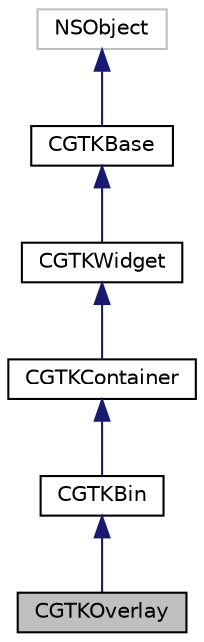 digraph "CGTKOverlay"
{
  edge [fontname="Helvetica",fontsize="10",labelfontname="Helvetica",labelfontsize="10"];
  node [fontname="Helvetica",fontsize="10",shape=record];
  Node0 [label="CGTKOverlay",height=0.2,width=0.4,color="black", fillcolor="grey75", style="filled", fontcolor="black"];
  Node1 -> Node0 [dir="back",color="midnightblue",fontsize="10",style="solid",fontname="Helvetica"];
  Node1 [label="CGTKBin",height=0.2,width=0.4,color="black", fillcolor="white", style="filled",URL="$interface_c_g_t_k_bin.html"];
  Node2 -> Node1 [dir="back",color="midnightblue",fontsize="10",style="solid",fontname="Helvetica"];
  Node2 [label="CGTKContainer",height=0.2,width=0.4,color="black", fillcolor="white", style="filled",URL="$interface_c_g_t_k_container.html"];
  Node3 -> Node2 [dir="back",color="midnightblue",fontsize="10",style="solid",fontname="Helvetica"];
  Node3 [label="CGTKWidget",height=0.2,width=0.4,color="black", fillcolor="white", style="filled",URL="$interface_c_g_t_k_widget.html"];
  Node4 -> Node3 [dir="back",color="midnightblue",fontsize="10",style="solid",fontname="Helvetica"];
  Node4 [label="CGTKBase",height=0.2,width=0.4,color="black", fillcolor="white", style="filled",URL="$interface_c_g_t_k_base.html"];
  Node5 -> Node4 [dir="back",color="midnightblue",fontsize="10",style="solid",fontname="Helvetica"];
  Node5 [label="NSObject",height=0.2,width=0.4,color="grey75", fillcolor="white", style="filled"];
}
